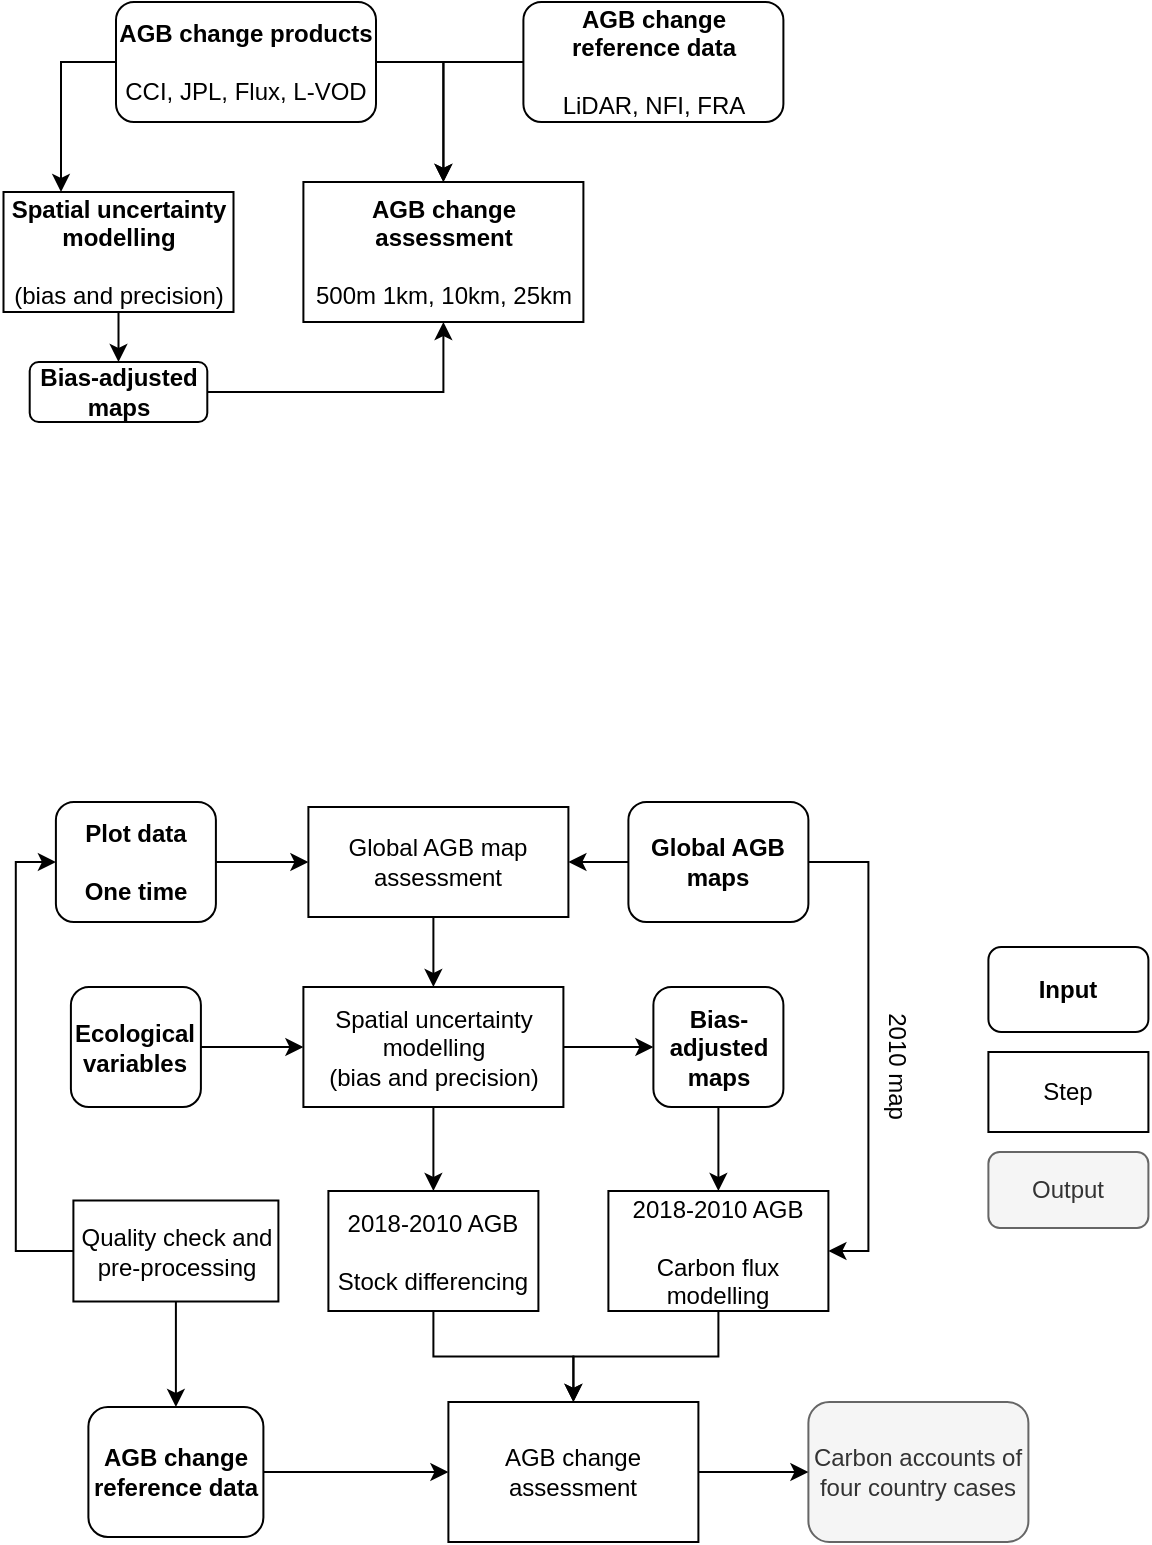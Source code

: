 <mxfile version="16.1.0" type="github"><diagram id="7Rsvs0vOTl0MpOckWxuK" name="Page-1"><mxGraphModel dx="1038" dy="1688" grid="1" gridSize="10" guides="1" tooltips="1" connect="1" arrows="1" fold="1" page="1" pageScale="1" pageWidth="850" pageHeight="1100" math="0" shadow="0"><root><mxCell id="0"/><mxCell id="1" parent="0"/><mxCell id="8x20L6D--5wWEn27smdO-25" style="edgeStyle=orthogonalEdgeStyle;rounded=0;orthogonalLoop=1;jettySize=auto;html=1;exitX=0.5;exitY=1;exitDx=0;exitDy=0;entryX=0.5;entryY=0;entryDx=0;entryDy=0;" parent="1" source="sPtuqEH-0CU76L_9MhWu-11" target="sPtuqEH-0CU76L_9MhWu-28" edge="1"><mxGeometry relative="1" as="geometry"/></mxCell><mxCell id="sPtuqEH-0CU76L_9MhWu-11" value="2018-2010 AGB &lt;br&gt;&lt;br&gt;Stock differencing" style="rounded=0;whiteSpace=wrap;html=1;" parent="1" vertex="1"><mxGeometry x="296.2" y="-455.5" width="105" height="60" as="geometry"/></mxCell><mxCell id="sPtuqEH-0CU76L_9MhWu-19" value="Carbon accounts of four country cases" style="rounded=1;whiteSpace=wrap;html=1;fillColor=#f5f5f5;strokeColor=#666666;fontColor=#333333;" parent="1" vertex="1"><mxGeometry x="536.2" y="-350" width="110" height="70" as="geometry"/></mxCell><mxCell id="8x20L6D--5wWEn27smdO-17" style="edgeStyle=orthogonalEdgeStyle;rounded=0;orthogonalLoop=1;jettySize=auto;html=1;exitX=1;exitY=0.5;exitDx=0;exitDy=0;entryX=0;entryY=0.5;entryDx=0;entryDy=0;" parent="1" source="sPtuqEH-0CU76L_9MhWu-26" target="sPtuqEH-0CU76L_9MhWu-43" edge="1"><mxGeometry relative="1" as="geometry"/></mxCell><mxCell id="sPtuqEH-0CU76L_9MhWu-26" value="&lt;b style=&quot;font-family: &amp;#34;helvetica&amp;#34;&quot;&gt;Plot data&lt;br&gt;&lt;br&gt;One time&lt;br&gt;&lt;/b&gt;" style="rounded=1;whiteSpace=wrap;html=1;" parent="1" vertex="1"><mxGeometry x="159.95" y="-650" width="80" height="60" as="geometry"/></mxCell><mxCell id="fktkGCMUGjywHagDH9KK-4" style="edgeStyle=orthogonalEdgeStyle;rounded=0;orthogonalLoop=1;jettySize=auto;html=1;exitX=1;exitY=0.5;exitDx=0;exitDy=0;entryX=0;entryY=0.5;entryDx=0;entryDy=0;" parent="1" source="sPtuqEH-0CU76L_9MhWu-28" target="sPtuqEH-0CU76L_9MhWu-19" edge="1"><mxGeometry relative="1" as="geometry"/></mxCell><mxCell id="sPtuqEH-0CU76L_9MhWu-28" value="AGB change assessment" style="rounded=1;whiteSpace=wrap;html=1;arcSize=0;" parent="1" vertex="1"><mxGeometry x="356.2" y="-350" width="125" height="70" as="geometry"/></mxCell><mxCell id="WyV3JQxwRowbb4DdgCYI-16" style="edgeStyle=orthogonalEdgeStyle;rounded=0;orthogonalLoop=1;jettySize=auto;html=1;exitX=0.5;exitY=1;exitDx=0;exitDy=0;entryX=0.5;entryY=0;entryDx=0;entryDy=0;" parent="1" source="sPtuqEH-0CU76L_9MhWu-43" target="WyV3JQxwRowbb4DdgCYI-14" edge="1"><mxGeometry relative="1" as="geometry"/></mxCell><mxCell id="sPtuqEH-0CU76L_9MhWu-43" value="Global AGB map assessment" style="rounded=0;whiteSpace=wrap;html=1;" parent="1" vertex="1"><mxGeometry x="286.2" y="-647.5" width="130" height="55" as="geometry"/></mxCell><mxCell id="8x20L6D--5wWEn27smdO-10" style="edgeStyle=orthogonalEdgeStyle;rounded=0;orthogonalLoop=1;jettySize=auto;html=1;exitX=1;exitY=0.5;exitDx=0;exitDy=0;entryX=1;entryY=0.5;entryDx=0;entryDy=0;" parent="1" source="WyV3JQxwRowbb4DdgCYI-3" target="8x20L6D--5wWEn27smdO-5" edge="1"><mxGeometry relative="1" as="geometry"/></mxCell><mxCell id="8x20L6D--5wWEn27smdO-18" style="edgeStyle=orthogonalEdgeStyle;rounded=0;orthogonalLoop=1;jettySize=auto;html=1;exitX=0;exitY=0.5;exitDx=0;exitDy=0;entryX=1;entryY=0.5;entryDx=0;entryDy=0;" parent="1" source="WyV3JQxwRowbb4DdgCYI-3" target="sPtuqEH-0CU76L_9MhWu-43" edge="1"><mxGeometry relative="1" as="geometry"/></mxCell><mxCell id="WyV3JQxwRowbb4DdgCYI-3" value="&lt;b&gt;Global AGB maps&lt;br&gt;&lt;/b&gt;" style="rounded=1;whiteSpace=wrap;html=1;" parent="1" vertex="1"><mxGeometry x="446.2" y="-650" width="90" height="60" as="geometry"/></mxCell><mxCell id="8x20L6D--5wWEn27smdO-4" style="edgeStyle=orthogonalEdgeStyle;rounded=0;orthogonalLoop=1;jettySize=auto;html=1;exitX=1;exitY=0.5;exitDx=0;exitDy=0;entryX=0;entryY=0.5;entryDx=0;entryDy=0;" parent="1" source="WyV3JQxwRowbb4DdgCYI-7" target="WyV3JQxwRowbb4DdgCYI-14" edge="1"><mxGeometry relative="1" as="geometry"/></mxCell><mxCell id="WyV3JQxwRowbb4DdgCYI-7" value="&lt;b&gt;Ecological variables&lt;br&gt;&lt;/b&gt;" style="rounded=1;whiteSpace=wrap;html=1;" parent="1" vertex="1"><mxGeometry x="167.45" y="-557.5" width="65" height="60" as="geometry"/></mxCell><mxCell id="WyV3JQxwRowbb4DdgCYI-15" style="edgeStyle=orthogonalEdgeStyle;rounded=0;orthogonalLoop=1;jettySize=auto;html=1;exitX=0.5;exitY=1;exitDx=0;exitDy=0;entryX=0.5;entryY=0;entryDx=0;entryDy=0;" parent="1" source="WyV3JQxwRowbb4DdgCYI-14" target="sPtuqEH-0CU76L_9MhWu-11" edge="1"><mxGeometry relative="1" as="geometry"/></mxCell><mxCell id="8x20L6D--5wWEn27smdO-8" style="edgeStyle=orthogonalEdgeStyle;rounded=0;orthogonalLoop=1;jettySize=auto;html=1;exitX=1;exitY=0.5;exitDx=0;exitDy=0;entryX=0;entryY=0.5;entryDx=0;entryDy=0;" parent="1" source="WyV3JQxwRowbb4DdgCYI-14" target="8x20L6D--5wWEn27smdO-7" edge="1"><mxGeometry relative="1" as="geometry"/></mxCell><mxCell id="WyV3JQxwRowbb4DdgCYI-14" value="Spatial uncertainty modelling &lt;br&gt;(bias and precision)" style="rounded=0;whiteSpace=wrap;html=1;" parent="1" vertex="1"><mxGeometry x="283.7" y="-557.5" width="130" height="60" as="geometry"/></mxCell><mxCell id="fktkGCMUGjywHagDH9KK-5" style="edgeStyle=orthogonalEdgeStyle;rounded=0;orthogonalLoop=1;jettySize=auto;html=1;exitX=1;exitY=0.5;exitDx=0;exitDy=0;entryX=0;entryY=0.5;entryDx=0;entryDy=0;" parent="1" source="8x20L6D--5wWEn27smdO-1" target="sPtuqEH-0CU76L_9MhWu-28" edge="1"><mxGeometry relative="1" as="geometry"/></mxCell><mxCell id="8x20L6D--5wWEn27smdO-1" value="&lt;b style=&quot;font-family: &amp;#34;helvetica&amp;#34;&quot;&gt;AGB change reference data&lt;br&gt;&lt;/b&gt;" style="rounded=1;whiteSpace=wrap;html=1;" parent="1" vertex="1"><mxGeometry x="176.2" y="-347.5" width="87.5" height="65" as="geometry"/></mxCell><mxCell id="8x20L6D--5wWEn27smdO-27" style="edgeStyle=orthogonalEdgeStyle;rounded=0;orthogonalLoop=1;jettySize=auto;html=1;exitX=0.5;exitY=1;exitDx=0;exitDy=0;entryX=0.5;entryY=0;entryDx=0;entryDy=0;" parent="1" source="8x20L6D--5wWEn27smdO-5" target="sPtuqEH-0CU76L_9MhWu-28" edge="1"><mxGeometry relative="1" as="geometry"/></mxCell><mxCell id="8x20L6D--5wWEn27smdO-5" value="2018-2010 AGB&lt;br&gt;&lt;br&gt;Carbon flux modelling" style="rounded=0;whiteSpace=wrap;html=1;" parent="1" vertex="1"><mxGeometry x="436.2" y="-455.5" width="110" height="60" as="geometry"/></mxCell><mxCell id="8x20L6D--5wWEn27smdO-16" style="edgeStyle=orthogonalEdgeStyle;rounded=0;orthogonalLoop=1;jettySize=auto;html=1;exitX=0.5;exitY=1;exitDx=0;exitDy=0;entryX=0.5;entryY=0;entryDx=0;entryDy=0;" parent="1" source="8x20L6D--5wWEn27smdO-7" target="8x20L6D--5wWEn27smdO-5" edge="1"><mxGeometry relative="1" as="geometry"/></mxCell><mxCell id="8x20L6D--5wWEn27smdO-7" value="&lt;b&gt;Bias-adjusted maps&lt;br&gt;&lt;/b&gt;" style="rounded=1;whiteSpace=wrap;html=1;" parent="1" vertex="1"><mxGeometry x="458.7" y="-557.5" width="65" height="60" as="geometry"/></mxCell><mxCell id="8x20L6D--5wWEn27smdO-21" value="2010 map" style="text;html=1;align=center;verticalAlign=middle;whiteSpace=wrap;rounded=0;rotation=90;" parent="1" vertex="1"><mxGeometry x="546.2" y="-527.5" width="70" height="20" as="geometry"/></mxCell><mxCell id="8x20L6D--5wWEn27smdO-22" value="&lt;b&gt;Input&lt;br&gt;&lt;/b&gt;" style="rounded=1;whiteSpace=wrap;html=1;" parent="1" vertex="1"><mxGeometry x="626.2" y="-577.5" width="80" height="42.5" as="geometry"/></mxCell><mxCell id="8x20L6D--5wWEn27smdO-23" value="Step" style="rounded=0;whiteSpace=wrap;html=1;" parent="1" vertex="1"><mxGeometry x="626.2" y="-525" width="80" height="40" as="geometry"/></mxCell><mxCell id="8x20L6D--5wWEn27smdO-31" value="Output" style="rounded=1;whiteSpace=wrap;html=1;fillColor=#f5f5f5;strokeColor=#666666;fontColor=#333333;" parent="1" vertex="1"><mxGeometry x="626.2" y="-475" width="80" height="38" as="geometry"/></mxCell><mxCell id="fktkGCMUGjywHagDH9KK-6" style="edgeStyle=orthogonalEdgeStyle;rounded=0;orthogonalLoop=1;jettySize=auto;html=1;exitX=0.5;exitY=1;exitDx=0;exitDy=0;entryX=0.5;entryY=0;entryDx=0;entryDy=0;" parent="1" source="fktkGCMUGjywHagDH9KK-2" target="8x20L6D--5wWEn27smdO-1" edge="1"><mxGeometry relative="1" as="geometry"/></mxCell><mxCell id="fktkGCMUGjywHagDH9KK-7" style="edgeStyle=orthogonalEdgeStyle;rounded=0;orthogonalLoop=1;jettySize=auto;html=1;exitX=0;exitY=0.5;exitDx=0;exitDy=0;entryX=0;entryY=0.5;entryDx=0;entryDy=0;" parent="1" source="fktkGCMUGjywHagDH9KK-2" target="sPtuqEH-0CU76L_9MhWu-26" edge="1"><mxGeometry relative="1" as="geometry"/></mxCell><mxCell id="fktkGCMUGjywHagDH9KK-2" value="Quality check and pre-processing" style="rounded=1;whiteSpace=wrap;html=1;arcSize=0;" parent="1" vertex="1"><mxGeometry x="168.7" y="-450.75" width="102.5" height="50.5" as="geometry"/></mxCell><mxCell id="egnwOjGB7XM8ltA7sBcv-14" style="edgeStyle=orthogonalEdgeStyle;rounded=0;orthogonalLoop=1;jettySize=auto;html=1;exitX=0;exitY=0.5;exitDx=0;exitDy=0;entryX=0.25;entryY=0;entryDx=0;entryDy=0;" edge="1" parent="1" source="jS2ryzKoB4n19PCzrcQI-1" target="jS2ryzKoB4n19PCzrcQI-2"><mxGeometry relative="1" as="geometry"/></mxCell><mxCell id="egnwOjGB7XM8ltA7sBcv-18" style="edgeStyle=orthogonalEdgeStyle;rounded=0;orthogonalLoop=1;jettySize=auto;html=1;exitX=1;exitY=0.5;exitDx=0;exitDy=0;entryX=0.5;entryY=0;entryDx=0;entryDy=0;" edge="1" parent="1" source="jS2ryzKoB4n19PCzrcQI-1" target="egnwOjGB7XM8ltA7sBcv-13"><mxGeometry relative="1" as="geometry"/></mxCell><mxCell id="jS2ryzKoB4n19PCzrcQI-1" value="&lt;b&gt;AGB change products&lt;br&gt;&lt;/b&gt;&lt;br&gt;CCI, JPL, Flux, L-VOD" style="rounded=1;whiteSpace=wrap;html=1;shadow=0;glass=0;sketch=0;" parent="1" vertex="1"><mxGeometry x="190" y="-1050" width="130" height="60" as="geometry"/></mxCell><mxCell id="egnwOjGB7XM8ltA7sBcv-16" style="edgeStyle=orthogonalEdgeStyle;rounded=0;orthogonalLoop=1;jettySize=auto;html=1;exitX=0.5;exitY=1;exitDx=0;exitDy=0;entryX=0.5;entryY=0;entryDx=0;entryDy=0;" edge="1" parent="1" source="jS2ryzKoB4n19PCzrcQI-2" target="egnwOjGB7XM8ltA7sBcv-6"><mxGeometry relative="1" as="geometry"/></mxCell><mxCell id="jS2ryzKoB4n19PCzrcQI-2" value="&lt;b&gt;Spatial uncertainty modelling &lt;br&gt;&lt;/b&gt;&lt;br&gt;(bias and precision)" style="rounded=0;whiteSpace=wrap;html=1;" parent="1" vertex="1"><mxGeometry x="133.75" y="-955" width="115" height="60" as="geometry"/></mxCell><mxCell id="egnwOjGB7XM8ltA7sBcv-20" style="edgeStyle=orthogonalEdgeStyle;rounded=0;orthogonalLoop=1;jettySize=auto;html=1;exitX=0;exitY=0.5;exitDx=0;exitDy=0;entryX=0.5;entryY=0;entryDx=0;entryDy=0;" edge="1" parent="1" source="egnwOjGB7XM8ltA7sBcv-2" target="egnwOjGB7XM8ltA7sBcv-13"><mxGeometry relative="1" as="geometry"/></mxCell><mxCell id="egnwOjGB7XM8ltA7sBcv-2" value="&lt;span style=&quot;font-family: &amp;#34;helvetica&amp;#34;&quot;&gt;&lt;b&gt;AGB change reference data&lt;/b&gt;&lt;br&gt;&lt;br&gt;LiDAR, NFI, FRA&lt;br&gt;&lt;/span&gt;" style="rounded=1;whiteSpace=wrap;html=1;" vertex="1" parent="1"><mxGeometry x="393.7" y="-1050" width="130" height="60" as="geometry"/></mxCell><mxCell id="egnwOjGB7XM8ltA7sBcv-17" style="edgeStyle=orthogonalEdgeStyle;rounded=0;orthogonalLoop=1;jettySize=auto;html=1;exitX=1;exitY=0.5;exitDx=0;exitDy=0;entryX=0.5;entryY=1;entryDx=0;entryDy=0;" edge="1" parent="1" source="egnwOjGB7XM8ltA7sBcv-6" target="egnwOjGB7XM8ltA7sBcv-13"><mxGeometry relative="1" as="geometry"/></mxCell><mxCell id="egnwOjGB7XM8ltA7sBcv-6" value="&lt;b&gt;Bias-adjusted maps&lt;br&gt;&lt;/b&gt;" style="rounded=1;whiteSpace=wrap;html=1;" vertex="1" parent="1"><mxGeometry x="146.85" y="-870" width="88.8" height="30" as="geometry"/></mxCell><mxCell id="egnwOjGB7XM8ltA7sBcv-13" value="&lt;b&gt;AGB change assessment&lt;/b&gt;&lt;br&gt;&lt;br&gt;500m 1km, 10km, 25km" style="rounded=0;whiteSpace=wrap;html=1;" vertex="1" parent="1"><mxGeometry x="283.7" y="-960" width="140" height="70" as="geometry"/></mxCell></root></mxGraphModel></diagram></mxfile>